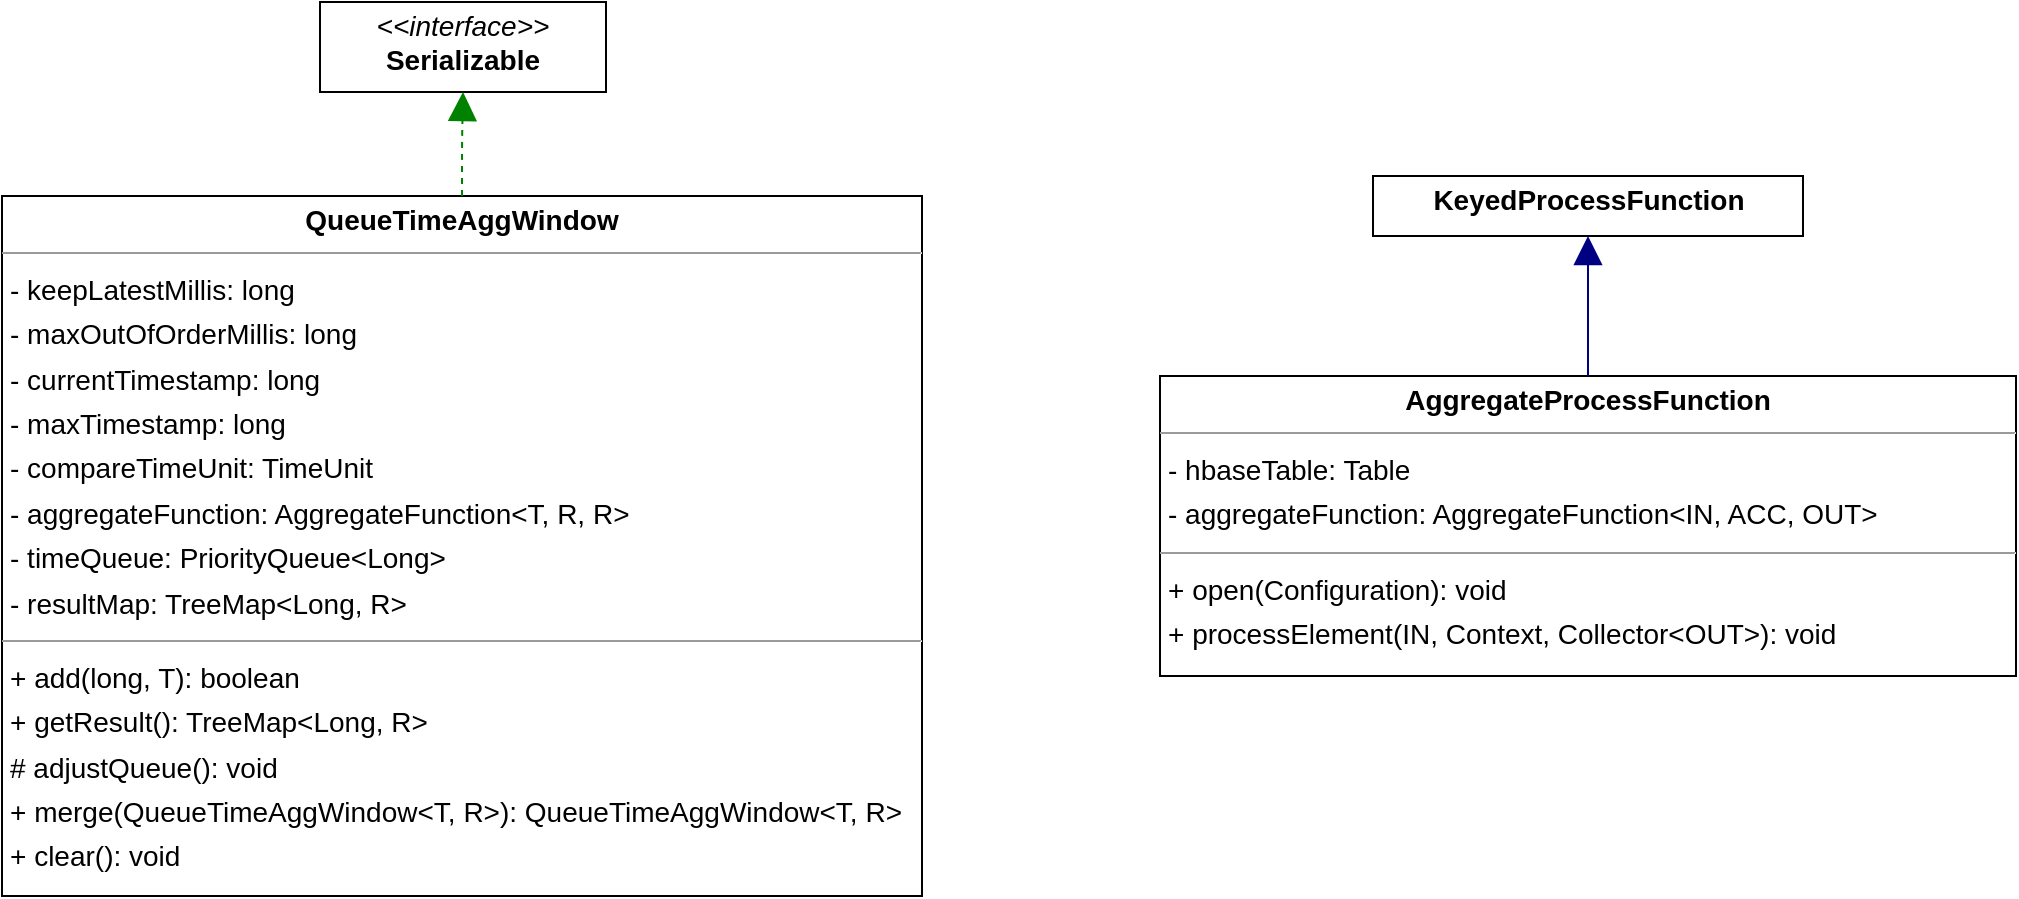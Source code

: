 <mxfile version="24.7.7">
  <diagram id="YZxZ9YMHYaWIDXv8OMY8" name="第 1 页">
    <mxGraphModel dx="1868" dy="1231" grid="1" gridSize="10" guides="1" tooltips="1" connect="1" arrows="1" fold="1" page="0" pageScale="1" pageWidth="827" pageHeight="1169" background="none" math="0" shadow="0">
      <root>
        <mxCell id="0" />
        <mxCell id="1" parent="0" />
        <mxCell id="node1" value="&lt;p style=&quot;margin:0px;margin-top:4px;text-align:center;&quot;&gt;&lt;b&gt;QueueTimeAggWindow&lt;/b&gt;&lt;/p&gt;&lt;hr size=&quot;1&quot;&gt;&lt;p style=&quot;margin:0 0 0 4px;line-height:1.6;&quot;&gt;- keepLatestMillis: long&lt;br&gt;&lt;/p&gt;&lt;p style=&quot;margin:0 0 0 4px;line-height:1.6;&quot;&gt;- maxOutOfOrderMillis: long&lt;br&gt;&lt;/p&gt;&lt;p style=&quot;margin:0 0 0 4px;line-height:1.6;&quot;&gt;- currentTimestamp: long&lt;br&gt;&lt;/p&gt;&lt;p style=&quot;margin:0 0 0 4px;line-height:1.6;&quot;&gt;- maxTimestamp: long&lt;/p&gt;&lt;p style=&quot;margin:0 0 0 4px;line-height:1.6;&quot;&gt;- compareTimeUnit: TimeUnit&lt;br&gt;- aggregateFunction: AggregateFunction&amp;lt;T, R, R&amp;gt;&lt;br&gt;&lt;/p&gt;&lt;p style=&quot;margin:0 0 0 4px;line-height:1.6;&quot;&gt;- timeQueue: PriorityQueue&amp;lt;Long&amp;gt;&lt;br&gt;- resultMap: TreeMap&amp;lt;Long, R&amp;gt;&lt;/p&gt;&lt;hr size=&quot;1&quot;&gt;&lt;p style=&quot;margin:0 0 0 4px;line-height:1.6;&quot;&gt;+ add(long, T): boolean&lt;br&gt;&lt;/p&gt;&lt;p style=&quot;margin:0 0 0 4px;line-height:1.6;&quot;&gt;+ getResult(): TreeMap&amp;lt;Long, R&amp;gt;&lt;br&gt;&lt;/p&gt;&lt;p style=&quot;margin:0 0 0 4px;line-height:1.6;&quot;&gt;# adjustQueue(): void&lt;br&gt;&lt;/p&gt;&lt;p style=&quot;margin:0 0 0 4px;line-height:1.6;&quot;&gt;+ merge(QueueTimeAggWindow&amp;lt;T, R&amp;gt;): QueueTimeAggWindow&amp;lt;T, R&amp;gt;&lt;br&gt;+ clear(): void&lt;br&gt;&lt;/p&gt;" style="verticalAlign=top;align=left;overflow=fill;fontSize=14;fontFamily=Helvetica;html=1;rounded=0;shadow=0;comic=0;labelBackgroundColor=none;strokeWidth=1;" parent="1" vertex="1">
          <mxGeometry x="-209" y="40" width="460" height="350" as="geometry" />
        </mxCell>
        <mxCell id="node0" value="&lt;p style=&quot;margin:0px;margin-top:4px;text-align:center;&quot;&gt;&lt;i&gt;&amp;lt;&amp;lt;interface&amp;gt;&amp;gt;&lt;/i&gt;&lt;br/&gt;&lt;b&gt;Serializable&lt;/b&gt;&lt;/p&gt;&lt;hr size=&quot;1&quot;/&gt;" style="verticalAlign=top;align=left;overflow=fill;fontSize=14;fontFamily=Helvetica;html=1;rounded=0;shadow=0;comic=0;labelBackgroundColor=none;strokeWidth=1;" parent="1" vertex="1">
          <mxGeometry x="-50" y="-57" width="143" height="45" as="geometry" />
        </mxCell>
        <mxCell id="edge0" value="" style="html=1;rounded=1;edgeStyle=orthogonalEdgeStyle;dashed=1;startArrow=none;endArrow=block;endSize=12;strokeColor=#008200;exitX=0.500;exitY=0.000;exitDx=0;exitDy=0;entryX=0.500;entryY=1.001;entryDx=0;entryDy=0;" parent="1" source="node1" target="node0" edge="1">
          <mxGeometry width="50" height="50" relative="1" as="geometry">
            <Array as="points" />
          </mxGeometry>
        </mxCell>
        <mxCell id="_fv9BXuoU9wPLuROWkif-7" value="&lt;p style=&quot;margin:0px;margin-top:4px;text-align:center;&quot;&gt;&lt;b&gt;AggregateProcessFunction&lt;/b&gt;&lt;/p&gt;&lt;hr size=&quot;1&quot;&gt;&lt;p style=&quot;margin:0 0 0 4px;line-height:1.6;&quot;&gt;&lt;/p&gt;&lt;p style=&quot;margin:0 0 0 4px;line-height:1.6;&quot;&gt;- hbaseTable: Table&lt;br&gt;- aggregateFunction: AggregateFunction&amp;lt;IN, ACC, OUT&amp;gt;&lt;/p&gt;&lt;hr size=&quot;1&quot;&gt;&lt;p style=&quot;margin:0 0 0 4px;line-height:1.6;&quot;&gt;+ open(Configuration): void&lt;br&gt;+ processElement(IN, Context, Collector&amp;lt;OUT&amp;gt;): void&lt;/p&gt;" style="verticalAlign=top;align=left;overflow=fill;fontSize=14;fontFamily=Helvetica;html=1;rounded=0;shadow=0;comic=0;labelBackgroundColor=none;strokeWidth=1;" parent="1" vertex="1">
          <mxGeometry x="370" y="130" width="428" height="150" as="geometry" />
        </mxCell>
        <mxCell id="_fv9BXuoU9wPLuROWkif-8" value="&lt;p style=&quot;margin:0px;margin-top:4px;text-align:center;&quot;&gt;&lt;b&gt;KeyedProcessFunction&lt;/b&gt;&lt;/p&gt;&lt;p style=&quot;margin:0 0 0 4px;line-height:1.6;&quot;&gt;&lt;br&gt;&lt;/p&gt;" style="verticalAlign=top;align=left;overflow=fill;fontSize=14;fontFamily=Helvetica;html=1;rounded=0;shadow=0;comic=0;labelBackgroundColor=none;strokeWidth=1;" parent="1" vertex="1">
          <mxGeometry x="476.5" y="30" width="215" height="30" as="geometry" />
        </mxCell>
        <mxCell id="_fv9BXuoU9wPLuROWkif-9" value="" style="html=1;rounded=1;edgeStyle=orthogonalEdgeStyle;dashed=0;startArrow=none;endArrow=block;endSize=12;strokeColor=#000082;exitX=0.500;exitY=0.000;exitDx=0;exitDy=0;entryX=0.500;entryY=1.000;entryDx=0;entryDy=0;" parent="1" source="_fv9BXuoU9wPLuROWkif-7" target="_fv9BXuoU9wPLuROWkif-8" edge="1">
          <mxGeometry width="50" height="50" relative="1" as="geometry">
            <Array as="points" />
          </mxGeometry>
        </mxCell>
      </root>
    </mxGraphModel>
  </diagram>
</mxfile>

